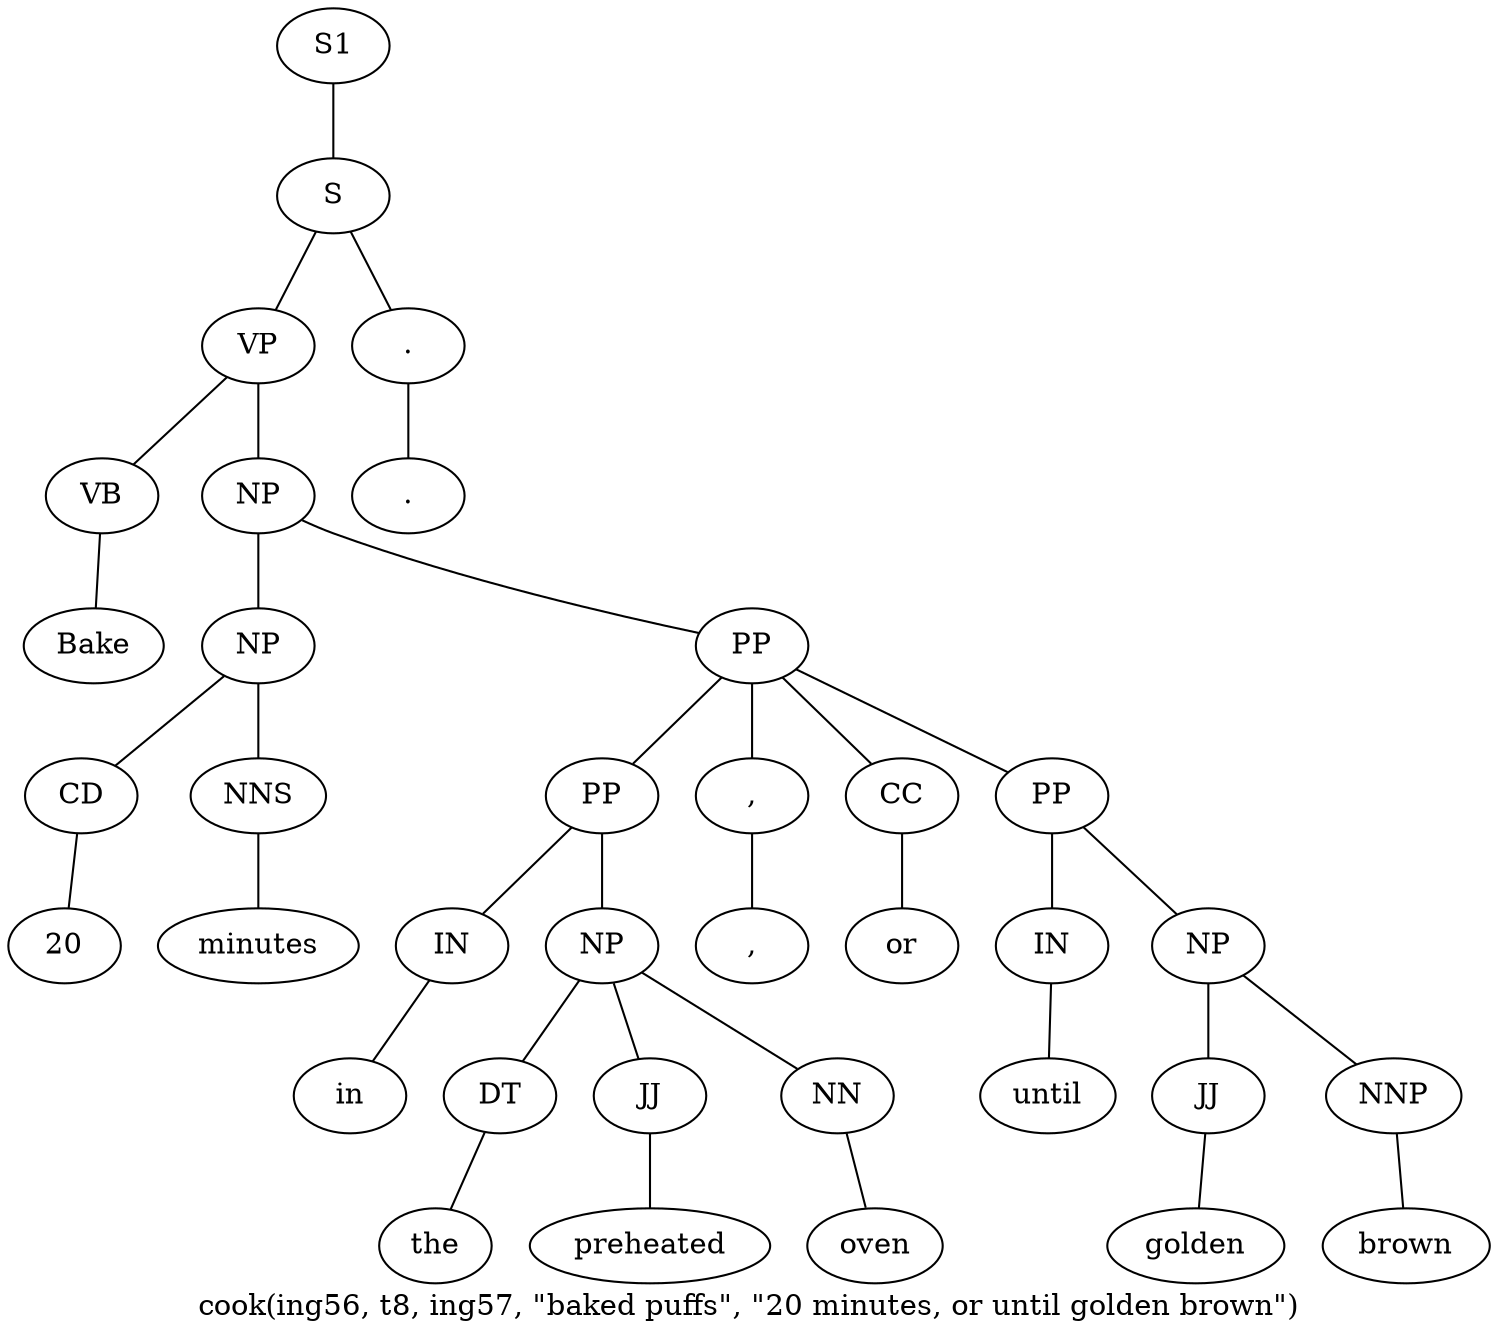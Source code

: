 graph SyntaxGraph {
	label = "cook(ing56, t8, ing57, \"baked puffs\", \"20 minutes, or until golden brown\")";
	Node0 [label="S1"];
	Node1 [label="S"];
	Node2 [label="VP"];
	Node3 [label="VB"];
	Node4 [label="Bake"];
	Node5 [label="NP"];
	Node6 [label="NP"];
	Node7 [label="CD"];
	Node8 [label="20"];
	Node9 [label="NNS"];
	Node10 [label="minutes"];
	Node11 [label="PP"];
	Node12 [label="PP"];
	Node13 [label="IN"];
	Node14 [label="in"];
	Node15 [label="NP"];
	Node16 [label="DT"];
	Node17 [label="the"];
	Node18 [label="JJ"];
	Node19 [label="preheated"];
	Node20 [label="NN"];
	Node21 [label="oven"];
	Node22 [label=","];
	Node23 [label=","];
	Node24 [label="CC"];
	Node25 [label="or"];
	Node26 [label="PP"];
	Node27 [label="IN"];
	Node28 [label="until"];
	Node29 [label="NP"];
	Node30 [label="JJ"];
	Node31 [label="golden"];
	Node32 [label="NNP"];
	Node33 [label="brown"];
	Node34 [label="."];
	Node35 [label="."];

	Node0 -- Node1;
	Node1 -- Node2;
	Node1 -- Node34;
	Node2 -- Node3;
	Node2 -- Node5;
	Node3 -- Node4;
	Node5 -- Node6;
	Node5 -- Node11;
	Node6 -- Node7;
	Node6 -- Node9;
	Node7 -- Node8;
	Node9 -- Node10;
	Node11 -- Node12;
	Node11 -- Node22;
	Node11 -- Node24;
	Node11 -- Node26;
	Node12 -- Node13;
	Node12 -- Node15;
	Node13 -- Node14;
	Node15 -- Node16;
	Node15 -- Node18;
	Node15 -- Node20;
	Node16 -- Node17;
	Node18 -- Node19;
	Node20 -- Node21;
	Node22 -- Node23;
	Node24 -- Node25;
	Node26 -- Node27;
	Node26 -- Node29;
	Node27 -- Node28;
	Node29 -- Node30;
	Node29 -- Node32;
	Node30 -- Node31;
	Node32 -- Node33;
	Node34 -- Node35;
}